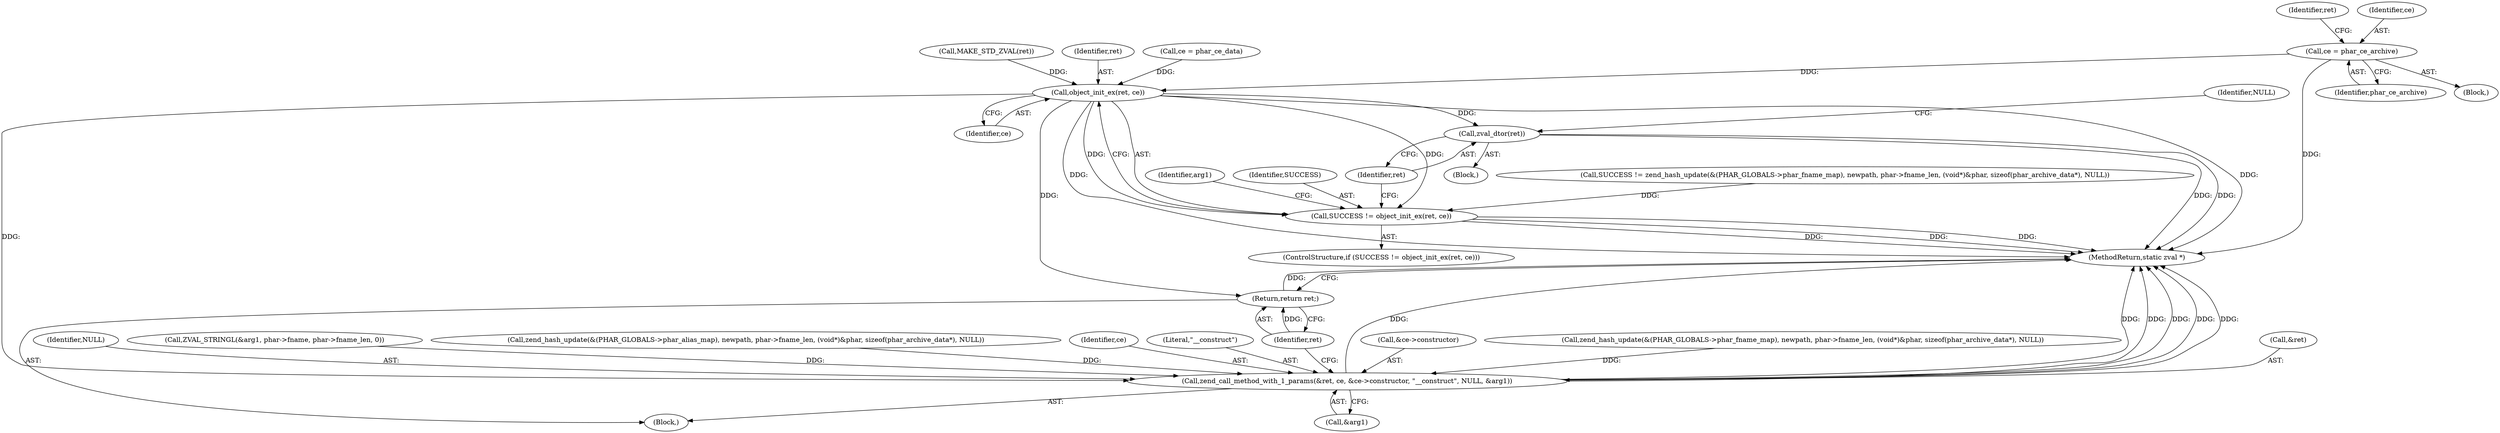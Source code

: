 digraph "0_php_b2cf3f064b8f5efef89bb084521b61318c71781b@pointer" {
"1000643" [label="(Call,ce = phar_ce_archive)"];
"1000651" [label="(Call,object_init_ex(ret, ce))"];
"1000649" [label="(Call,SUCCESS != object_init_ex(ret, ce))"];
"1000655" [label="(Call,zval_dtor(ret))"];
"1000672" [label="(Call,zend_call_method_with_1_params(&ret, ce, &ce->constructor, \"__construct\", NULL, &arg1))"];
"1000684" [label="(Return,return ret;)"];
"1000654" [label="(Block,)"];
"1000648" [label="(ControlStructure,if (SUCCESS != object_init_ex(ret, ce)))"];
"1000601" [label="(Call,zend_hash_update(&(PHAR_GLOBALS->phar_fname_map), newpath, phar->fname_len, (void*)&phar, sizeof(phar_archive_data*), NULL))"];
"1000682" [label="(Call,&arg1)"];
"1000676" [label="(Call,&ce->constructor)"];
"1000646" [label="(Call,MAKE_STD_ZVAL(ret))"];
"1000673" [label="(Call,&ret)"];
"1000681" [label="(Identifier,NULL)"];
"1000662" [label="(Call,ZVAL_STRINGL(&arg1, phar->fname, phar->fname_len, 0))"];
"1000642" [label="(Block,)"];
"1000599" [label="(Call,SUCCESS != zend_hash_update(&(PHAR_GLOBALS->phar_fname_map), newpath, phar->fname_len, (void*)&phar, sizeof(phar_archive_data*), NULL))"];
"1000652" [label="(Identifier,ret)"];
"1000557" [label="(Call,zend_hash_update(&(PHAR_GLOBALS->phar_alias_map), newpath, phar->fname_len, (void*)&phar, sizeof(phar_archive_data*), NULL))"];
"1000675" [label="(Identifier,ce)"];
"1000653" [label="(Identifier,ce)"];
"1000651" [label="(Call,object_init_ex(ret, ce))"];
"1000672" [label="(Call,zend_call_method_with_1_params(&ret, ce, &ce->constructor, \"__construct\", NULL, &arg1))"];
"1000649" [label="(Call,SUCCESS != object_init_ex(ret, ce))"];
"1000643" [label="(Call,ce = phar_ce_archive)"];
"1000680" [label="(Literal,\"__construct\")"];
"1000656" [label="(Identifier,ret)"];
"1000685" [label="(Identifier,ret)"];
"1000645" [label="(Identifier,phar_ce_archive)"];
"1000647" [label="(Identifier,ret)"];
"1000661" [label="(Identifier,arg1)"];
"1000684" [label="(Return,return ret;)"];
"1000655" [label="(Call,zval_dtor(ret))"];
"1000106" [label="(Block,)"];
"1000650" [label="(Identifier,SUCCESS)"];
"1000658" [label="(Identifier,NULL)"];
"1000638" [label="(Call,ce = phar_ce_data)"];
"1000686" [label="(MethodReturn,static zval *)"];
"1000644" [label="(Identifier,ce)"];
"1000643" -> "1000642"  [label="AST: "];
"1000643" -> "1000645"  [label="CFG: "];
"1000644" -> "1000643"  [label="AST: "];
"1000645" -> "1000643"  [label="AST: "];
"1000647" -> "1000643"  [label="CFG: "];
"1000643" -> "1000686"  [label="DDG: "];
"1000643" -> "1000651"  [label="DDG: "];
"1000651" -> "1000649"  [label="AST: "];
"1000651" -> "1000653"  [label="CFG: "];
"1000652" -> "1000651"  [label="AST: "];
"1000653" -> "1000651"  [label="AST: "];
"1000649" -> "1000651"  [label="CFG: "];
"1000651" -> "1000686"  [label="DDG: "];
"1000651" -> "1000686"  [label="DDG: "];
"1000651" -> "1000649"  [label="DDG: "];
"1000651" -> "1000649"  [label="DDG: "];
"1000646" -> "1000651"  [label="DDG: "];
"1000638" -> "1000651"  [label="DDG: "];
"1000651" -> "1000655"  [label="DDG: "];
"1000651" -> "1000672"  [label="DDG: "];
"1000651" -> "1000684"  [label="DDG: "];
"1000649" -> "1000648"  [label="AST: "];
"1000650" -> "1000649"  [label="AST: "];
"1000656" -> "1000649"  [label="CFG: "];
"1000661" -> "1000649"  [label="CFG: "];
"1000649" -> "1000686"  [label="DDG: "];
"1000649" -> "1000686"  [label="DDG: "];
"1000649" -> "1000686"  [label="DDG: "];
"1000599" -> "1000649"  [label="DDG: "];
"1000655" -> "1000654"  [label="AST: "];
"1000655" -> "1000656"  [label="CFG: "];
"1000656" -> "1000655"  [label="AST: "];
"1000658" -> "1000655"  [label="CFG: "];
"1000655" -> "1000686"  [label="DDG: "];
"1000655" -> "1000686"  [label="DDG: "];
"1000672" -> "1000106"  [label="AST: "];
"1000672" -> "1000682"  [label="CFG: "];
"1000673" -> "1000672"  [label="AST: "];
"1000675" -> "1000672"  [label="AST: "];
"1000676" -> "1000672"  [label="AST: "];
"1000680" -> "1000672"  [label="AST: "];
"1000681" -> "1000672"  [label="AST: "];
"1000682" -> "1000672"  [label="AST: "];
"1000685" -> "1000672"  [label="CFG: "];
"1000672" -> "1000686"  [label="DDG: "];
"1000672" -> "1000686"  [label="DDG: "];
"1000672" -> "1000686"  [label="DDG: "];
"1000672" -> "1000686"  [label="DDG: "];
"1000672" -> "1000686"  [label="DDG: "];
"1000672" -> "1000686"  [label="DDG: "];
"1000601" -> "1000672"  [label="DDG: "];
"1000557" -> "1000672"  [label="DDG: "];
"1000662" -> "1000672"  [label="DDG: "];
"1000684" -> "1000106"  [label="AST: "];
"1000684" -> "1000685"  [label="CFG: "];
"1000685" -> "1000684"  [label="AST: "];
"1000686" -> "1000684"  [label="CFG: "];
"1000684" -> "1000686"  [label="DDG: "];
"1000685" -> "1000684"  [label="DDG: "];
}
